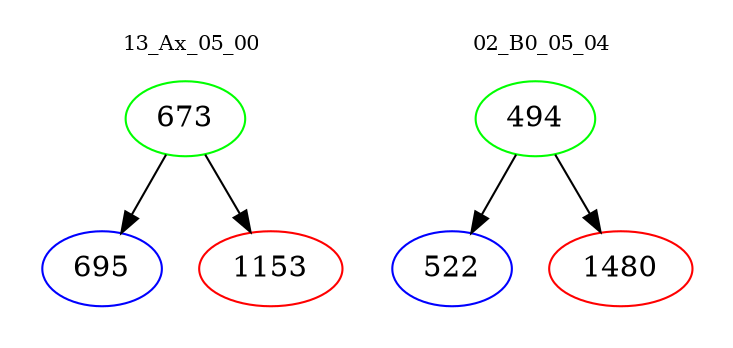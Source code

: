 digraph{
subgraph cluster_0 {
color = white
label = "13_Ax_05_00";
fontsize=10;
T0_673 [label="673", color="green"]
T0_673 -> T0_695 [color="black"]
T0_695 [label="695", color="blue"]
T0_673 -> T0_1153 [color="black"]
T0_1153 [label="1153", color="red"]
}
subgraph cluster_1 {
color = white
label = "02_B0_05_04";
fontsize=10;
T1_494 [label="494", color="green"]
T1_494 -> T1_522 [color="black"]
T1_522 [label="522", color="blue"]
T1_494 -> T1_1480 [color="black"]
T1_1480 [label="1480", color="red"]
}
}
